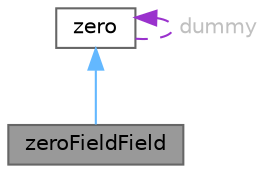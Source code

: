 digraph "zeroFieldField"
{
 // LATEX_PDF_SIZE
  bgcolor="transparent";
  edge [fontname=Helvetica,fontsize=10,labelfontname=Helvetica,labelfontsize=10];
  node [fontname=Helvetica,fontsize=10,shape=box,height=0.2,width=0.4];
  Node1 [id="Node000001",label="zeroFieldField",height=0.2,width=0.4,color="gray40", fillcolor="grey60", style="filled", fontcolor="black",tooltip="A class representing the concept of a field of zeroFields used to avoid unnecessary manipulations for..."];
  Node2 -> Node1 [id="edge1_Node000001_Node000002",dir="back",color="steelblue1",style="solid",tooltip=" "];
  Node2 [id="Node000002",label="zero",height=0.2,width=0.4,color="gray40", fillcolor="white", style="filled",URL="$classFoam_1_1zero.html",tooltip="A class representing the concept of 0 (zero) that can be used to avoid manipulating objects known to ..."];
  Node2 -> Node2 [id="edge2_Node000002_Node000002",dir="back",color="darkorchid3",style="dashed",tooltip=" ",label=" dummy",fontcolor="grey" ];
}
